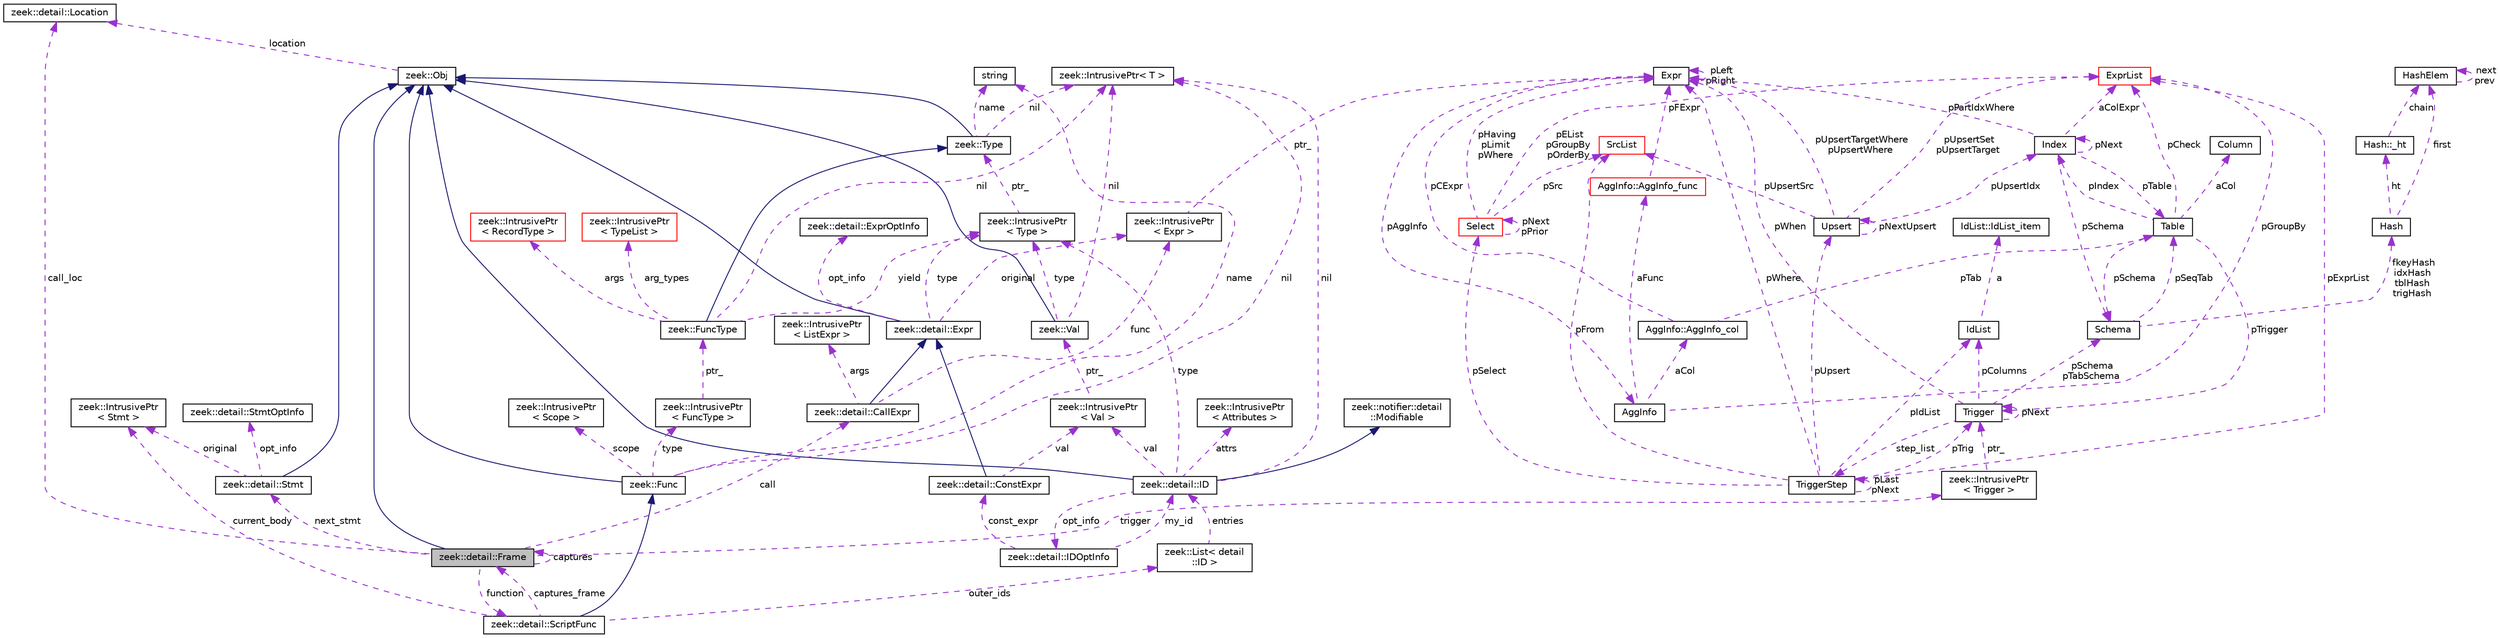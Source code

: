 digraph "zeek::detail::Frame"
{
 // LATEX_PDF_SIZE
  edge [fontname="Helvetica",fontsize="10",labelfontname="Helvetica",labelfontsize="10"];
  node [fontname="Helvetica",fontsize="10",shape=record];
  Node1 [label="zeek::detail::Frame",height=0.2,width=0.4,color="black", fillcolor="grey75", style="filled", fontcolor="black",tooltip=" "];
  Node2 -> Node1 [dir="back",color="midnightblue",fontsize="10",style="solid",fontname="Helvetica"];
  Node2 [label="zeek::Obj",height=0.2,width=0.4,color="black", fillcolor="white", style="filled",URL="$dd/df1/classzeek_1_1Obj.html",tooltip=" "];
  Node3 -> Node2 [dir="back",color="darkorchid3",fontsize="10",style="dashed",label=" location" ,fontname="Helvetica"];
  Node3 [label="zeek::detail::Location",height=0.2,width=0.4,color="black", fillcolor="white", style="filled",URL="$d5/d1d/classzeek_1_1detail_1_1Location.html",tooltip=" "];
  Node1 -> Node1 [dir="back",color="darkorchid3",fontsize="10",style="dashed",label=" captures" ,fontname="Helvetica"];
  Node4 -> Node1 [dir="back",color="darkorchid3",fontsize="10",style="dashed",label=" function" ,fontname="Helvetica"];
  Node4 [label="zeek::detail::ScriptFunc",height=0.2,width=0.4,color="black", fillcolor="white", style="filled",URL="$dc/db4/classzeek_1_1detail_1_1ScriptFunc.html",tooltip=" "];
  Node5 -> Node4 [dir="back",color="midnightblue",fontsize="10",style="solid",fontname="Helvetica"];
  Node5 [label="zeek::Func",height=0.2,width=0.4,color="black", fillcolor="white", style="filled",URL="$d5/d7c/classzeek_1_1Func.html",tooltip=" "];
  Node2 -> Node5 [dir="back",color="midnightblue",fontsize="10",style="solid",fontname="Helvetica"];
  Node6 -> Node5 [dir="back",color="darkorchid3",fontsize="10",style="dashed",label=" nil" ,fontname="Helvetica"];
  Node6 [label="zeek::IntrusivePtr\< T \>",height=0.2,width=0.4,color="black", fillcolor="white", style="filled",URL="$d6/dba/classzeek_1_1IntrusivePtr.html",tooltip=" "];
  Node7 -> Node5 [dir="back",color="darkorchid3",fontsize="10",style="dashed",label=" scope" ,fontname="Helvetica"];
  Node7 [label="zeek::IntrusivePtr\l\< Scope \>",height=0.2,width=0.4,color="black", fillcolor="white", style="filled",URL="$d6/dba/classzeek_1_1IntrusivePtr.html",tooltip=" "];
  Node8 -> Node5 [dir="back",color="darkorchid3",fontsize="10",style="dashed",label=" type" ,fontname="Helvetica"];
  Node8 [label="zeek::IntrusivePtr\l\< FuncType \>",height=0.2,width=0.4,color="black", fillcolor="white", style="filled",URL="$d6/dba/classzeek_1_1IntrusivePtr.html",tooltip=" "];
  Node9 -> Node8 [dir="back",color="darkorchid3",fontsize="10",style="dashed",label=" ptr_" ,fontname="Helvetica"];
  Node9 [label="zeek::FuncType",height=0.2,width=0.4,color="black", fillcolor="white", style="filled",URL="$da/ddd/classzeek_1_1FuncType.html",tooltip=" "];
  Node10 -> Node9 [dir="back",color="midnightblue",fontsize="10",style="solid",fontname="Helvetica"];
  Node10 [label="zeek::Type",height=0.2,width=0.4,color="black", fillcolor="white", style="filled",URL="$d0/d4f/classzeek_1_1Type.html",tooltip=" "];
  Node2 -> Node10 [dir="back",color="midnightblue",fontsize="10",style="solid",fontname="Helvetica"];
  Node6 -> Node10 [dir="back",color="darkorchid3",fontsize="10",style="dashed",label=" nil" ,fontname="Helvetica"];
  Node11 -> Node10 [dir="back",color="darkorchid3",fontsize="10",style="dashed",label=" name" ,fontname="Helvetica"];
  Node11 [label="string",height=0.2,width=0.4,color="black", fillcolor="white", style="filled",tooltip=" "];
  Node6 -> Node9 [dir="back",color="darkorchid3",fontsize="10",style="dashed",label=" nil" ,fontname="Helvetica"];
  Node12 -> Node9 [dir="back",color="darkorchid3",fontsize="10",style="dashed",label=" args" ,fontname="Helvetica"];
  Node12 [label="zeek::IntrusivePtr\l\< RecordType \>",height=0.2,width=0.4,color="red", fillcolor="white", style="filled",URL="$d6/dba/classzeek_1_1IntrusivePtr.html",tooltip=" "];
  Node15 -> Node9 [dir="back",color="darkorchid3",fontsize="10",style="dashed",label=" arg_types" ,fontname="Helvetica"];
  Node15 [label="zeek::IntrusivePtr\l\< TypeList \>",height=0.2,width=0.4,color="red", fillcolor="white", style="filled",URL="$d6/dba/classzeek_1_1IntrusivePtr.html",tooltip=" "];
  Node17 -> Node9 [dir="back",color="darkorchid3",fontsize="10",style="dashed",label=" yield" ,fontname="Helvetica"];
  Node17 [label="zeek::IntrusivePtr\l\< Type \>",height=0.2,width=0.4,color="black", fillcolor="white", style="filled",URL="$d6/dba/classzeek_1_1IntrusivePtr.html",tooltip=" "];
  Node10 -> Node17 [dir="back",color="darkorchid3",fontsize="10",style="dashed",label=" ptr_" ,fontname="Helvetica"];
  Node11 -> Node5 [dir="back",color="darkorchid3",fontsize="10",style="dashed",label=" name" ,fontname="Helvetica"];
  Node18 -> Node4 [dir="back",color="darkorchid3",fontsize="10",style="dashed",label=" outer_ids" ,fontname="Helvetica"];
  Node18 [label="zeek::List\< detail\l::ID \>",height=0.2,width=0.4,color="black", fillcolor="white", style="filled",URL="$d2/d8d/classzeek_1_1List.html",tooltip=" "];
  Node19 -> Node18 [dir="back",color="darkorchid3",fontsize="10",style="dashed",label=" entries" ,fontname="Helvetica"];
  Node19 [label="zeek::detail::ID",height=0.2,width=0.4,color="black", fillcolor="white", style="filled",URL="$d1/dcf/classzeek_1_1detail_1_1ID.html",tooltip=" "];
  Node2 -> Node19 [dir="back",color="midnightblue",fontsize="10",style="solid",fontname="Helvetica"];
  Node20 -> Node19 [dir="back",color="midnightblue",fontsize="10",style="solid",fontname="Helvetica"];
  Node20 [label="zeek::notifier::detail\l::Modifiable",height=0.2,width=0.4,color="black", fillcolor="white", style="filled",URL="$d8/d87/classzeek_1_1notifier_1_1detail_1_1Modifiable.html",tooltip=" "];
  Node6 -> Node19 [dir="back",color="darkorchid3",fontsize="10",style="dashed",label=" nil" ,fontname="Helvetica"];
  Node17 -> Node19 [dir="back",color="darkorchid3",fontsize="10",style="dashed",label=" type" ,fontname="Helvetica"];
  Node21 -> Node19 [dir="back",color="darkorchid3",fontsize="10",style="dashed",label=" val" ,fontname="Helvetica"];
  Node21 [label="zeek::IntrusivePtr\l\< Val \>",height=0.2,width=0.4,color="black", fillcolor="white", style="filled",URL="$d6/dba/classzeek_1_1IntrusivePtr.html",tooltip=" "];
  Node22 -> Node21 [dir="back",color="darkorchid3",fontsize="10",style="dashed",label=" ptr_" ,fontname="Helvetica"];
  Node22 [label="zeek::Val",height=0.2,width=0.4,color="black", fillcolor="white", style="filled",URL="$de/d49/classzeek_1_1Val.html",tooltip=" "];
  Node2 -> Node22 [dir="back",color="midnightblue",fontsize="10",style="solid",fontname="Helvetica"];
  Node6 -> Node22 [dir="back",color="darkorchid3",fontsize="10",style="dashed",label=" nil" ,fontname="Helvetica"];
  Node17 -> Node22 [dir="back",color="darkorchid3",fontsize="10",style="dashed",label=" type" ,fontname="Helvetica"];
  Node23 -> Node19 [dir="back",color="darkorchid3",fontsize="10",style="dashed",label=" attrs" ,fontname="Helvetica"];
  Node23 [label="zeek::IntrusivePtr\l\< Attributes \>",height=0.2,width=0.4,color="black", fillcolor="white", style="filled",URL="$d6/dba/classzeek_1_1IntrusivePtr.html",tooltip=" "];
  Node24 -> Node19 [dir="back",color="darkorchid3",fontsize="10",style="dashed",label=" opt_info" ,fontname="Helvetica"];
  Node24 [label="zeek::detail::IDOptInfo",height=0.2,width=0.4,color="black", fillcolor="white", style="filled",URL="$dd/dcb/classzeek_1_1detail_1_1IDOptInfo.html",tooltip=" "];
  Node25 -> Node24 [dir="back",color="darkorchid3",fontsize="10",style="dashed",label=" const_expr" ,fontname="Helvetica"];
  Node25 [label="zeek::detail::ConstExpr",height=0.2,width=0.4,color="black", fillcolor="white", style="filled",URL="$db/db7/classzeek_1_1detail_1_1ConstExpr.html",tooltip=" "];
  Node26 -> Node25 [dir="back",color="midnightblue",fontsize="10",style="solid",fontname="Helvetica"];
  Node26 [label="zeek::detail::Expr",height=0.2,width=0.4,color="black", fillcolor="white", style="filled",URL="$dc/d54/classzeek_1_1detail_1_1Expr.html",tooltip=" "];
  Node2 -> Node26 [dir="back",color="midnightblue",fontsize="10",style="solid",fontname="Helvetica"];
  Node17 -> Node26 [dir="back",color="darkorchid3",fontsize="10",style="dashed",label=" type" ,fontname="Helvetica"];
  Node27 -> Node26 [dir="back",color="darkorchid3",fontsize="10",style="dashed",label=" original" ,fontname="Helvetica"];
  Node27 [label="zeek::IntrusivePtr\l\< Expr \>",height=0.2,width=0.4,color="black", fillcolor="white", style="filled",URL="$d6/dba/classzeek_1_1IntrusivePtr.html",tooltip=" "];
  Node28 -> Node27 [dir="back",color="darkorchid3",fontsize="10",style="dashed",label=" ptr_" ,fontname="Helvetica"];
  Node28 [label="Expr",height=0.2,width=0.4,color="black", fillcolor="white", style="filled",URL="$db/d1b/sqlite3_8c.html#d4/dfb/structExpr",tooltip=" "];
  Node28 -> Node28 [dir="back",color="darkorchid3",fontsize="10",style="dashed",label=" pLeft\npRight" ,fontname="Helvetica"];
  Node29 -> Node28 [dir="back",color="darkorchid3",fontsize="10",style="dashed",label=" pAggInfo" ,fontname="Helvetica"];
  Node29 [label="AggInfo",height=0.2,width=0.4,color="black", fillcolor="white", style="filled",URL="$db/d1b/sqlite3_8c.html#d2/dc8/structAggInfo",tooltip=" "];
  Node30 -> Node29 [dir="back",color="darkorchid3",fontsize="10",style="dashed",label=" pGroupBy" ,fontname="Helvetica"];
  Node30 [label="ExprList",height=0.2,width=0.4,color="red", fillcolor="white", style="filled",URL="$db/d1b/sqlite3_8c.html#d5/d5c/structExprList",tooltip=" "];
  Node32 -> Node29 [dir="back",color="darkorchid3",fontsize="10",style="dashed",label=" aCol" ,fontname="Helvetica"];
  Node32 [label="AggInfo::AggInfo_col",height=0.2,width=0.4,color="black", fillcolor="white", style="filled",URL="$db/d1b/sqlite3_8c.html#d6/d3a/structAggInfo_1_1AggInfo__col",tooltip=" "];
  Node33 -> Node32 [dir="back",color="darkorchid3",fontsize="10",style="dashed",label=" pTab" ,fontname="Helvetica"];
  Node33 [label="Table",height=0.2,width=0.4,color="black", fillcolor="white", style="filled",URL="$db/d1b/sqlite3_8c.html#dc/dcb/structTable",tooltip=" "];
  Node34 -> Node33 [dir="back",color="darkorchid3",fontsize="10",style="dashed",label=" aCol" ,fontname="Helvetica"];
  Node34 [label="Column",height=0.2,width=0.4,color="black", fillcolor="white", style="filled",URL="$db/d1b/sqlite3_8c.html#dc/dc1/structColumn",tooltip=" "];
  Node35 -> Node33 [dir="back",color="darkorchid3",fontsize="10",style="dashed",label=" pIndex" ,fontname="Helvetica"];
  Node35 [label="Index",height=0.2,width=0.4,color="black", fillcolor="white", style="filled",URL="$db/d1b/sqlite3_8c.html#df/d86/structIndex",tooltip=" "];
  Node33 -> Node35 [dir="back",color="darkorchid3",fontsize="10",style="dashed",label=" pTable" ,fontname="Helvetica"];
  Node35 -> Node35 [dir="back",color="darkorchid3",fontsize="10",style="dashed",label=" pNext" ,fontname="Helvetica"];
  Node36 -> Node35 [dir="back",color="darkorchid3",fontsize="10",style="dashed",label=" pSchema" ,fontname="Helvetica"];
  Node36 [label="Schema",height=0.2,width=0.4,color="black", fillcolor="white", style="filled",URL="$db/d1b/sqlite3_8c.html#d8/db0/structSchema",tooltip=" "];
  Node37 -> Node36 [dir="back",color="darkorchid3",fontsize="10",style="dashed",label=" fkeyHash\nidxHash\ntblHash\ntrigHash" ,fontname="Helvetica"];
  Node37 [label="Hash",height=0.2,width=0.4,color="black", fillcolor="white", style="filled",URL="$db/d1b/sqlite3_8c.html#d1/dbe/structHash",tooltip=" "];
  Node38 -> Node37 [dir="back",color="darkorchid3",fontsize="10",style="dashed",label=" first" ,fontname="Helvetica"];
  Node38 [label="HashElem",height=0.2,width=0.4,color="black", fillcolor="white", style="filled",URL="$db/d1b/sqlite3_8c.html#da/d21/structHashElem",tooltip=" "];
  Node38 -> Node38 [dir="back",color="darkorchid3",fontsize="10",style="dashed",label=" next\nprev" ,fontname="Helvetica"];
  Node39 -> Node37 [dir="back",color="darkorchid3",fontsize="10",style="dashed",label=" ht" ,fontname="Helvetica"];
  Node39 [label="Hash::_ht",height=0.2,width=0.4,color="black", fillcolor="white", style="filled",URL="$db/d1b/sqlite3_8c.html#d7/d1f/structHash_1_1__ht",tooltip=" "];
  Node38 -> Node39 [dir="back",color="darkorchid3",fontsize="10",style="dashed",label=" chain" ,fontname="Helvetica"];
  Node33 -> Node36 [dir="back",color="darkorchid3",fontsize="10",style="dashed",label=" pSeqTab" ,fontname="Helvetica"];
  Node28 -> Node35 [dir="back",color="darkorchid3",fontsize="10",style="dashed",label=" pPartIdxWhere" ,fontname="Helvetica"];
  Node30 -> Node35 [dir="back",color="darkorchid3",fontsize="10",style="dashed",label=" aColExpr" ,fontname="Helvetica"];
  Node30 -> Node33 [dir="back",color="darkorchid3",fontsize="10",style="dashed",label=" pCheck" ,fontname="Helvetica"];
  Node40 -> Node33 [dir="back",color="darkorchid3",fontsize="10",style="dashed",label=" pTrigger" ,fontname="Helvetica"];
  Node40 [label="Trigger",height=0.2,width=0.4,color="black", fillcolor="white", style="filled",URL="$db/d1b/sqlite3_8c.html#dc/d15/structTrigger",tooltip=" "];
  Node28 -> Node40 [dir="back",color="darkorchid3",fontsize="10",style="dashed",label=" pWhen" ,fontname="Helvetica"];
  Node41 -> Node40 [dir="back",color="darkorchid3",fontsize="10",style="dashed",label=" pColumns" ,fontname="Helvetica"];
  Node41 [label="IdList",height=0.2,width=0.4,color="black", fillcolor="white", style="filled",URL="$db/d1b/sqlite3_8c.html#da/d69/structIdList",tooltip=" "];
  Node42 -> Node41 [dir="back",color="darkorchid3",fontsize="10",style="dashed",label=" a" ,fontname="Helvetica"];
  Node42 [label="IdList::IdList_item",height=0.2,width=0.4,color="black", fillcolor="white", style="filled",URL="$db/d1b/sqlite3_8c.html#d4/dc3/structIdList_1_1IdList__item",tooltip=" "];
  Node36 -> Node40 [dir="back",color="darkorchid3",fontsize="10",style="dashed",label=" pSchema\npTabSchema" ,fontname="Helvetica"];
  Node43 -> Node40 [dir="back",color="darkorchid3",fontsize="10",style="dashed",label=" step_list" ,fontname="Helvetica"];
  Node43 [label="TriggerStep",height=0.2,width=0.4,color="black", fillcolor="white", style="filled",URL="$db/d1b/sqlite3_8c.html#d5/da5/structTriggerStep",tooltip=" "];
  Node40 -> Node43 [dir="back",color="darkorchid3",fontsize="10",style="dashed",label=" pTrig" ,fontname="Helvetica"];
  Node44 -> Node43 [dir="back",color="darkorchid3",fontsize="10",style="dashed",label=" pSelect" ,fontname="Helvetica"];
  Node44 [label="Select",height=0.2,width=0.4,color="red", fillcolor="white", style="filled",URL="$db/d1b/sqlite3_8c.html#dd/d39/structSelect",tooltip=" "];
  Node30 -> Node44 [dir="back",color="darkorchid3",fontsize="10",style="dashed",label=" pEList\npGroupBy\npOrderBy" ,fontname="Helvetica"];
  Node45 -> Node44 [dir="back",color="darkorchid3",fontsize="10",style="dashed",label=" pSrc" ,fontname="Helvetica"];
  Node45 [label="SrcList",height=0.2,width=0.4,color="red", fillcolor="white", style="filled",URL="$db/d1b/sqlite3_8c.html#de/deb/structSrcList",tooltip=" "];
  Node28 -> Node44 [dir="back",color="darkorchid3",fontsize="10",style="dashed",label=" pHaving\npLimit\npWhere" ,fontname="Helvetica"];
  Node44 -> Node44 [dir="back",color="darkorchid3",fontsize="10",style="dashed",label=" pNext\npPrior" ,fontname="Helvetica"];
  Node45 -> Node43 [dir="back",color="darkorchid3",fontsize="10",style="dashed",label=" pFrom" ,fontname="Helvetica"];
  Node28 -> Node43 [dir="back",color="darkorchid3",fontsize="10",style="dashed",label=" pWhere" ,fontname="Helvetica"];
  Node30 -> Node43 [dir="back",color="darkorchid3",fontsize="10",style="dashed",label=" pExprList" ,fontname="Helvetica"];
  Node41 -> Node43 [dir="back",color="darkorchid3",fontsize="10",style="dashed",label=" pIdList" ,fontname="Helvetica"];
  Node52 -> Node43 [dir="back",color="darkorchid3",fontsize="10",style="dashed",label=" pUpsert" ,fontname="Helvetica"];
  Node52 [label="Upsert",height=0.2,width=0.4,color="black", fillcolor="white", style="filled",URL="$db/d1b/sqlite3_8c.html#da/d8e/structUpsert",tooltip=" "];
  Node30 -> Node52 [dir="back",color="darkorchid3",fontsize="10",style="dashed",label=" pUpsertSet\npUpsertTarget" ,fontname="Helvetica"];
  Node28 -> Node52 [dir="back",color="darkorchid3",fontsize="10",style="dashed",label=" pUpsertTargetWhere\npUpsertWhere" ,fontname="Helvetica"];
  Node52 -> Node52 [dir="back",color="darkorchid3",fontsize="10",style="dashed",label=" pNextUpsert" ,fontname="Helvetica"];
  Node35 -> Node52 [dir="back",color="darkorchid3",fontsize="10",style="dashed",label=" pUpsertIdx" ,fontname="Helvetica"];
  Node45 -> Node52 [dir="back",color="darkorchid3",fontsize="10",style="dashed",label=" pUpsertSrc" ,fontname="Helvetica"];
  Node43 -> Node43 [dir="back",color="darkorchid3",fontsize="10",style="dashed",label=" pLast\npNext" ,fontname="Helvetica"];
  Node40 -> Node40 [dir="back",color="darkorchid3",fontsize="10",style="dashed",label=" pNext" ,fontname="Helvetica"];
  Node36 -> Node33 [dir="back",color="darkorchid3",fontsize="10",style="dashed",label=" pSchema" ,fontname="Helvetica"];
  Node28 -> Node32 [dir="back",color="darkorchid3",fontsize="10",style="dashed",label=" pCExpr" ,fontname="Helvetica"];
  Node53 -> Node29 [dir="back",color="darkorchid3",fontsize="10",style="dashed",label=" aFunc" ,fontname="Helvetica"];
  Node53 [label="AggInfo::AggInfo_func",height=0.2,width=0.4,color="red", fillcolor="white", style="filled",URL="$db/d1b/sqlite3_8c.html#d3/d2e/structAggInfo_1_1AggInfo__func",tooltip=" "];
  Node28 -> Node53 [dir="back",color="darkorchid3",fontsize="10",style="dashed",label=" pFExpr" ,fontname="Helvetica"];
  Node54 -> Node26 [dir="back",color="darkorchid3",fontsize="10",style="dashed",label=" opt_info" ,fontname="Helvetica"];
  Node54 [label="zeek::detail::ExprOptInfo",height=0.2,width=0.4,color="black", fillcolor="white", style="filled",URL="$d2/d12/namespacezeek_1_1detail.html#de/d9f/classzeek_1_1detail_1_1ExprOptInfo",tooltip=" "];
  Node21 -> Node25 [dir="back",color="darkorchid3",fontsize="10",style="dashed",label=" val" ,fontname="Helvetica"];
  Node19 -> Node24 [dir="back",color="darkorchid3",fontsize="10",style="dashed",label=" my_id" ,fontname="Helvetica"];
  Node1 -> Node4 [dir="back",color="darkorchid3",fontsize="10",style="dashed",label=" captures_frame" ,fontname="Helvetica"];
  Node55 -> Node4 [dir="back",color="darkorchid3",fontsize="10",style="dashed",label=" current_body" ,fontname="Helvetica"];
  Node55 [label="zeek::IntrusivePtr\l\< Stmt \>",height=0.2,width=0.4,color="black", fillcolor="white", style="filled",URL="$d6/dba/classzeek_1_1IntrusivePtr.html",tooltip=" "];
  Node56 -> Node1 [dir="back",color="darkorchid3",fontsize="10",style="dashed",label=" next_stmt" ,fontname="Helvetica"];
  Node56 [label="zeek::detail::Stmt",height=0.2,width=0.4,color="black", fillcolor="white", style="filled",URL="$d2/df8/classzeek_1_1detail_1_1Stmt.html",tooltip=" "];
  Node2 -> Node56 [dir="back",color="midnightblue",fontsize="10",style="solid",fontname="Helvetica"];
  Node55 -> Node56 [dir="back",color="darkorchid3",fontsize="10",style="dashed",label=" original" ,fontname="Helvetica"];
  Node57 -> Node56 [dir="back",color="darkorchid3",fontsize="10",style="dashed",label=" opt_info" ,fontname="Helvetica"];
  Node57 [label="zeek::detail::StmtOptInfo",height=0.2,width=0.4,color="black", fillcolor="white", style="filled",URL="$d2/d12/namespacezeek_1_1detail.html#dd/dee/classzeek_1_1detail_1_1StmtOptInfo",tooltip=" "];
  Node58 -> Node1 [dir="back",color="darkorchid3",fontsize="10",style="dashed",label=" trigger" ,fontname="Helvetica"];
  Node58 [label="zeek::IntrusivePtr\l\< Trigger \>",height=0.2,width=0.4,color="black", fillcolor="white", style="filled",URL="$d6/dba/classzeek_1_1IntrusivePtr.html",tooltip=" "];
  Node40 -> Node58 [dir="back",color="darkorchid3",fontsize="10",style="dashed",label=" ptr_" ,fontname="Helvetica"];
  Node59 -> Node1 [dir="back",color="darkorchid3",fontsize="10",style="dashed",label=" call" ,fontname="Helvetica"];
  Node59 [label="zeek::detail::CallExpr",height=0.2,width=0.4,color="black", fillcolor="white", style="filled",URL="$dd/d00/classzeek_1_1detail_1_1CallExpr.html",tooltip=" "];
  Node26 -> Node59 [dir="back",color="midnightblue",fontsize="10",style="solid",fontname="Helvetica"];
  Node27 -> Node59 [dir="back",color="darkorchid3",fontsize="10",style="dashed",label=" func" ,fontname="Helvetica"];
  Node60 -> Node59 [dir="back",color="darkorchid3",fontsize="10",style="dashed",label=" args" ,fontname="Helvetica"];
  Node60 [label="zeek::IntrusivePtr\l\< ListExpr \>",height=0.2,width=0.4,color="black", fillcolor="white", style="filled",URL="$d6/dba/classzeek_1_1IntrusivePtr.html",tooltip=" "];
  Node3 -> Node1 [dir="back",color="darkorchid3",fontsize="10",style="dashed",label=" call_loc" ,fontname="Helvetica"];
}
